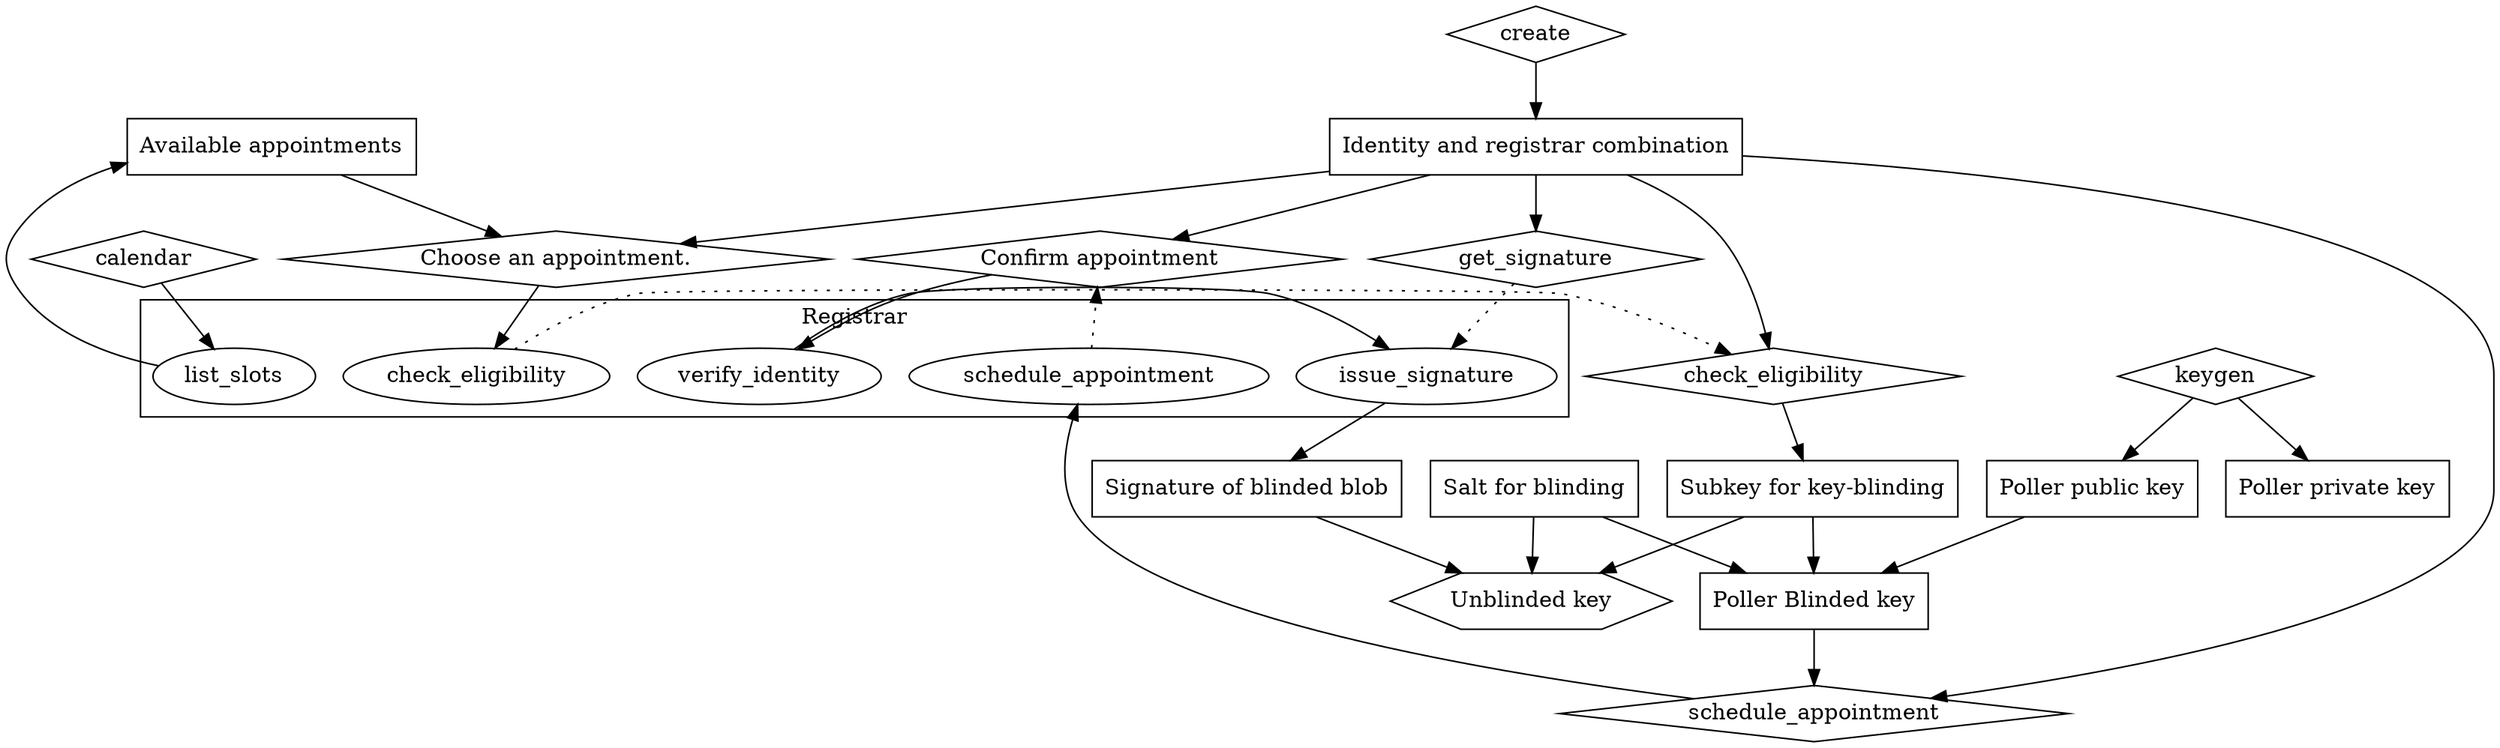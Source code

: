 // Registrar process
digraph {
  subgraph cluster_Registrar {
    label="Registrar"
    r_list_slots [label="list_slots"]
    r_schedule_appointment [label="schedule_appointment"]
    r_verify_identity [label="verify_identity"]
    r_check_eligibility [label="check_eligibility"]
    r_issue_signature [label="issue_signature"]
    r_verify_identity -> r_issue_signature [constraint="false"]
  }

  // Step 1
  create [shape="diamond"]
  Identity [label="Identity and registrar combination" shape="box"]

  create -> Identity

  keygen [shape="diamond"]
  Public [label="Poller public key" shape="box"]
  Private [label="Poller private key" shape="box"]

  keygen -> Public
  keygen -> Private

  calendar [shape="diamond"]
  Appointments [label="Available appointments" shape="box"]
  calendar -> r_list_slots -> Appointments

  Appointments -> Request1
  Identity -> Request1
  Request1 [label="Choose an appointment." shape="diamond"]
  Request1 -> r_check_eligibility // [label="Request acknowledgement of eligibility"]

  CheckEligibility [label="check_eligibility" shape="diamond"]
  r_check_eligibility -> CheckEligibility [style="dotted"]
  Identity -> CheckEligibility -> Subkey

  Subkey [label="Subkey for key-blinding" shape="box"]
  Salt [label="Salt for blinding" shape="box"]

  Blinded [label="Poller Blinded key" shape="box"]
  Subkey -> Blinded
  Salt -> Blinded
  Public -> Blinded

  schedule_appointment [shape="diamond"]
  Identity -> schedule_appointment
  Blinded  -> schedule_appointment -> r_schedule_appointment
  r_schedule_appointment -> Confirmation [style=dotted]
  Identity -> Confirmation
  Confirmation [label="Confirm appointment" shape="diamond"]

  // Step 2
  Confirmation -> r_verify_identity
  Identity -> get_signature
  get_signature [shape="diamond"]
  get_signature -> r_issue_signature [style=dotted]
  r_issue_signature -> SignedBlinded
  SignedBlinded [label="Signature of blinded blob" shape="box"]

  Salt -> Unblinded
  Subkey -> Unblinded
  SignedBlinded -> Unblinded

  Unblinded [shape="hexagon" label="Unblinded key"]
}

